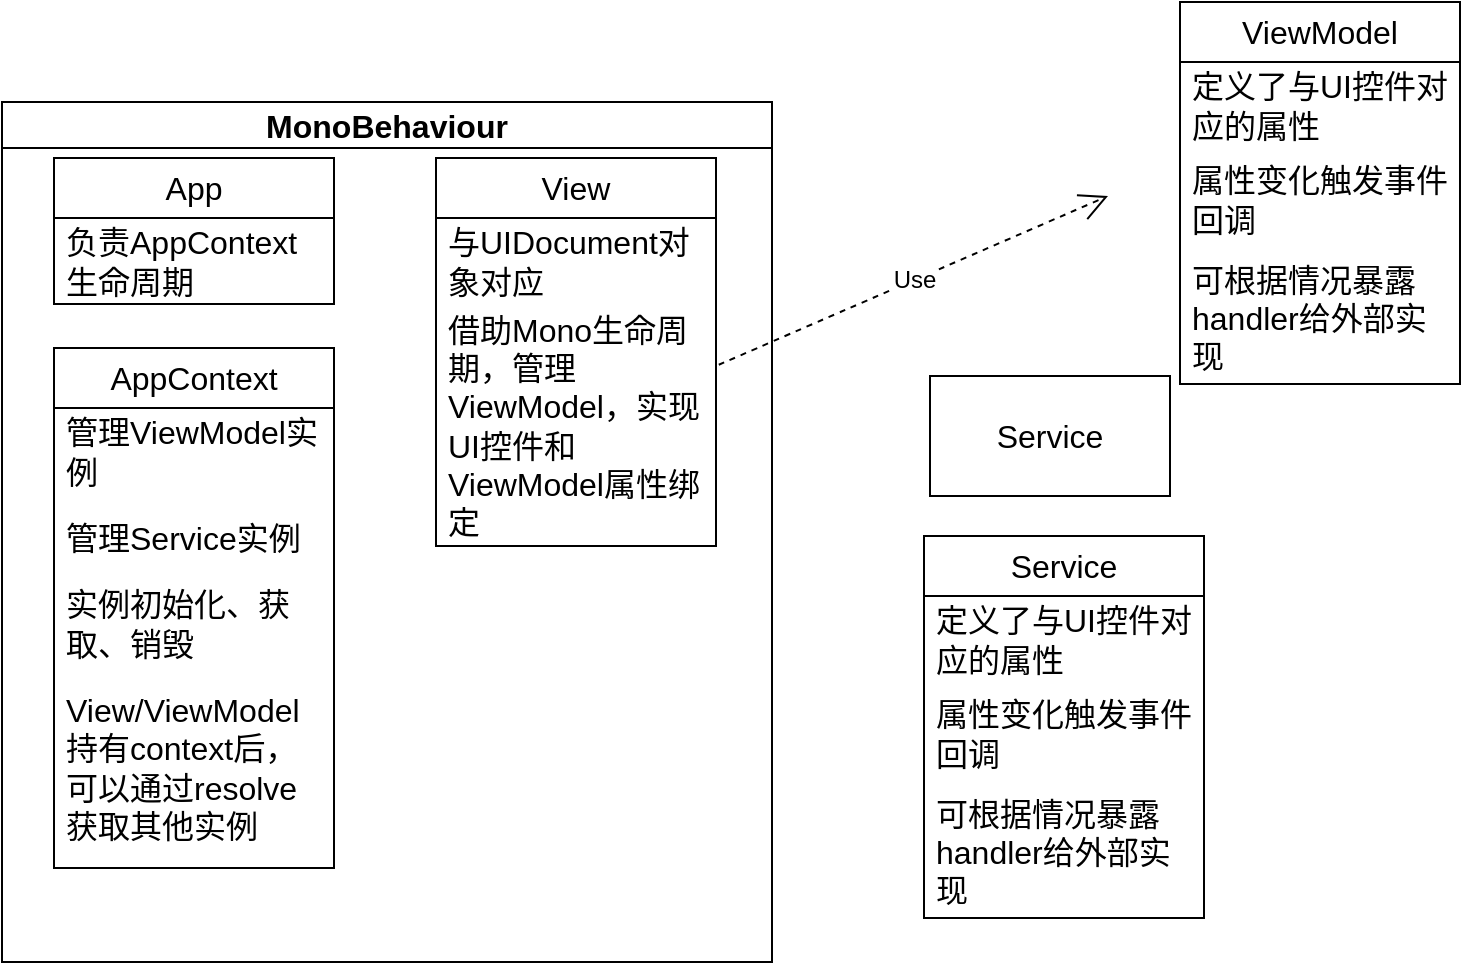 <mxfile version="22.1.9" type="github">
  <diagram name="第 1 页" id="T1hm3NFdJWtpMFPrzZjp">
    <mxGraphModel dx="970" dy="662" grid="0" gridSize="10" guides="1" tooltips="1" connect="1" arrows="1" fold="1" page="0" pageScale="1" pageWidth="827" pageHeight="1169" math="0" shadow="0">
      <root>
        <mxCell id="0" />
        <mxCell id="1" parent="0" />
        <mxCell id="SM4QAHY1-ri_biB7Se2_-5" value="Service" style="rounded=0;whiteSpace=wrap;html=1;fontSize=16;" vertex="1" parent="1">
          <mxGeometry x="79" y="256" width="120" height="60" as="geometry" />
        </mxCell>
        <mxCell id="SM4QAHY1-ri_biB7Se2_-12" value="MonoBehaviour" style="swimlane;whiteSpace=wrap;html=1;fontSize=16;" vertex="1" parent="1">
          <mxGeometry x="-385" y="119" width="385" height="430" as="geometry" />
        </mxCell>
        <mxCell id="SM4QAHY1-ri_biB7Se2_-7" value="App" style="swimlane;fontStyle=0;childLayout=stackLayout;horizontal=1;startSize=30;horizontalStack=0;resizeParent=1;resizeParentMax=0;resizeLast=0;collapsible=1;marginBottom=0;whiteSpace=wrap;html=1;fontSize=16;" vertex="1" parent="SM4QAHY1-ri_biB7Se2_-12">
          <mxGeometry x="26" y="28" width="140" height="73" as="geometry" />
        </mxCell>
        <mxCell id="SM4QAHY1-ri_biB7Se2_-9" value="负责AppContext生命周期" style="text;strokeColor=none;fillColor=none;align=left;verticalAlign=middle;spacingLeft=4;spacingRight=4;overflow=hidden;points=[[0,0.5],[1,0.5]];portConstraint=eastwest;rotatable=0;whiteSpace=wrap;html=1;fontSize=16;" vertex="1" parent="SM4QAHY1-ri_biB7Se2_-7">
          <mxGeometry y="30" width="140" height="43" as="geometry" />
        </mxCell>
        <mxCell id="SM4QAHY1-ri_biB7Se2_-13" value="AppContext" style="swimlane;fontStyle=0;childLayout=stackLayout;horizontal=1;startSize=30;horizontalStack=0;resizeParent=1;resizeParentMax=0;resizeLast=0;collapsible=1;marginBottom=0;whiteSpace=wrap;html=1;fontSize=16;" vertex="1" parent="SM4QAHY1-ri_biB7Se2_-12">
          <mxGeometry x="26" y="123" width="140" height="260" as="geometry" />
        </mxCell>
        <mxCell id="SM4QAHY1-ri_biB7Se2_-33" value="管理ViewModel实例" style="text;strokeColor=none;fillColor=none;align=left;verticalAlign=middle;spacingLeft=4;spacingRight=4;overflow=hidden;points=[[0,0.5],[1,0.5]];portConstraint=eastwest;rotatable=0;whiteSpace=wrap;html=1;fontSize=16;" vertex="1" parent="SM4QAHY1-ri_biB7Se2_-13">
          <mxGeometry y="30" width="140" height="43" as="geometry" />
        </mxCell>
        <mxCell id="SM4QAHY1-ri_biB7Se2_-14" value="管理Service实例" style="text;strokeColor=none;fillColor=none;align=left;verticalAlign=middle;spacingLeft=4;spacingRight=4;overflow=hidden;points=[[0,0.5],[1,0.5]];portConstraint=eastwest;rotatable=0;whiteSpace=wrap;html=1;fontSize=16;" vertex="1" parent="SM4QAHY1-ri_biB7Se2_-13">
          <mxGeometry y="73" width="140" height="43" as="geometry" />
        </mxCell>
        <mxCell id="SM4QAHY1-ri_biB7Se2_-35" value="实例初始化、获取、销毁" style="text;strokeColor=none;fillColor=none;align=left;verticalAlign=middle;spacingLeft=4;spacingRight=4;overflow=hidden;points=[[0,0.5],[1,0.5]];portConstraint=eastwest;rotatable=0;whiteSpace=wrap;html=1;fontSize=16;" vertex="1" parent="SM4QAHY1-ri_biB7Se2_-13">
          <mxGeometry y="116" width="140" height="43" as="geometry" />
        </mxCell>
        <mxCell id="SM4QAHY1-ri_biB7Se2_-15" value="View/ViewModel持有context后，可以通过resolve获取其他实例" style="text;strokeColor=none;fillColor=none;align=left;verticalAlign=middle;spacingLeft=4;spacingRight=4;overflow=hidden;points=[[0,0.5],[1,0.5]];portConstraint=eastwest;rotatable=0;whiteSpace=wrap;html=1;fontSize=16;" vertex="1" parent="SM4QAHY1-ri_biB7Se2_-13">
          <mxGeometry y="159" width="140" height="101" as="geometry" />
        </mxCell>
        <mxCell id="SM4QAHY1-ri_biB7Se2_-16" value="View" style="swimlane;fontStyle=0;childLayout=stackLayout;horizontal=1;startSize=30;horizontalStack=0;resizeParent=1;resizeParentMax=0;resizeLast=0;collapsible=1;marginBottom=0;whiteSpace=wrap;html=1;fontSize=16;" vertex="1" parent="SM4QAHY1-ri_biB7Se2_-12">
          <mxGeometry x="217" y="28" width="140" height="194" as="geometry" />
        </mxCell>
        <mxCell id="SM4QAHY1-ri_biB7Se2_-17" value="与UIDocument对象对应" style="text;strokeColor=none;fillColor=none;align=left;verticalAlign=middle;spacingLeft=4;spacingRight=4;overflow=hidden;points=[[0,0.5],[1,0.5]];portConstraint=eastwest;rotatable=0;whiteSpace=wrap;html=1;fontSize=16;" vertex="1" parent="SM4QAHY1-ri_biB7Se2_-16">
          <mxGeometry y="30" width="140" height="43" as="geometry" />
        </mxCell>
        <mxCell id="SM4QAHY1-ri_biB7Se2_-18" value="借助Mono生命周期，管理ViewModel，实现UI控件和ViewModel属性绑定&lt;br&gt;" style="text;strokeColor=none;fillColor=none;align=left;verticalAlign=middle;spacingLeft=4;spacingRight=4;overflow=hidden;points=[[0,0.5],[1,0.5]];portConstraint=eastwest;rotatable=0;whiteSpace=wrap;html=1;fontSize=16;" vertex="1" parent="SM4QAHY1-ri_biB7Se2_-16">
          <mxGeometry y="73" width="140" height="121" as="geometry" />
        </mxCell>
        <mxCell id="SM4QAHY1-ri_biB7Se2_-19" value="Use" style="endArrow=open;endSize=12;dashed=1;html=1;rounded=0;fontSize=12;edgeStyle=none;curved=1;exitX=1.01;exitY=0.251;exitDx=0;exitDy=0;exitPerimeter=0;entryX=0;entryY=0.5;entryDx=0;entryDy=0;" edge="1" parent="1" source="SM4QAHY1-ri_biB7Se2_-18">
          <mxGeometry width="160" relative="1" as="geometry">
            <mxPoint x="52" y="211" as="sourcePoint" />
            <mxPoint x="168" y="166" as="targetPoint" />
          </mxGeometry>
        </mxCell>
        <mxCell id="SM4QAHY1-ri_biB7Se2_-20" value="ViewModel" style="swimlane;fontStyle=0;childLayout=stackLayout;horizontal=1;startSize=30;horizontalStack=0;resizeParent=1;resizeParentMax=0;resizeLast=0;collapsible=1;marginBottom=0;whiteSpace=wrap;html=1;fontSize=16;" vertex="1" parent="1">
          <mxGeometry x="204" y="69" width="140" height="191" as="geometry" />
        </mxCell>
        <mxCell id="SM4QAHY1-ri_biB7Se2_-21" value="定义了与UI控件对应的属性" style="text;strokeColor=none;fillColor=none;align=left;verticalAlign=middle;spacingLeft=4;spacingRight=4;overflow=hidden;points=[[0,0.5],[1,0.5]];portConstraint=eastwest;rotatable=0;whiteSpace=wrap;html=1;fontSize=16;" vertex="1" parent="SM4QAHY1-ri_biB7Se2_-20">
          <mxGeometry y="30" width="140" height="43" as="geometry" />
        </mxCell>
        <mxCell id="SM4QAHY1-ri_biB7Se2_-22" value="属性变化触发事件回调" style="text;strokeColor=none;fillColor=none;align=left;verticalAlign=middle;spacingLeft=4;spacingRight=4;overflow=hidden;points=[[0,0.5],[1,0.5]];portConstraint=eastwest;rotatable=0;whiteSpace=wrap;html=1;fontSize=16;" vertex="1" parent="SM4QAHY1-ri_biB7Se2_-20">
          <mxGeometry y="73" width="140" height="51" as="geometry" />
        </mxCell>
        <mxCell id="SM4QAHY1-ri_biB7Se2_-23" value="可根据情况暴露handler给外部实现" style="text;strokeColor=none;fillColor=none;align=left;verticalAlign=middle;spacingLeft=4;spacingRight=4;overflow=hidden;points=[[0,0.5],[1,0.5]];portConstraint=eastwest;rotatable=0;whiteSpace=wrap;html=1;fontSize=16;" vertex="1" parent="SM4QAHY1-ri_biB7Se2_-20">
          <mxGeometry y="124" width="140" height="67" as="geometry" />
        </mxCell>
        <mxCell id="SM4QAHY1-ri_biB7Se2_-24" value="Service" style="swimlane;fontStyle=0;childLayout=stackLayout;horizontal=1;startSize=30;horizontalStack=0;resizeParent=1;resizeParentMax=0;resizeLast=0;collapsible=1;marginBottom=0;whiteSpace=wrap;html=1;fontSize=16;" vertex="1" parent="1">
          <mxGeometry x="76" y="336" width="140" height="191" as="geometry" />
        </mxCell>
        <mxCell id="SM4QAHY1-ri_biB7Se2_-25" value="定义了与UI控件对应的属性" style="text;strokeColor=none;fillColor=none;align=left;verticalAlign=middle;spacingLeft=4;spacingRight=4;overflow=hidden;points=[[0,0.5],[1,0.5]];portConstraint=eastwest;rotatable=0;whiteSpace=wrap;html=1;fontSize=16;" vertex="1" parent="SM4QAHY1-ri_biB7Se2_-24">
          <mxGeometry y="30" width="140" height="43" as="geometry" />
        </mxCell>
        <mxCell id="SM4QAHY1-ri_biB7Se2_-26" value="属性变化触发事件回调" style="text;strokeColor=none;fillColor=none;align=left;verticalAlign=middle;spacingLeft=4;spacingRight=4;overflow=hidden;points=[[0,0.5],[1,0.5]];portConstraint=eastwest;rotatable=0;whiteSpace=wrap;html=1;fontSize=16;" vertex="1" parent="SM4QAHY1-ri_biB7Se2_-24">
          <mxGeometry y="73" width="140" height="51" as="geometry" />
        </mxCell>
        <mxCell id="SM4QAHY1-ri_biB7Se2_-27" value="可根据情况暴露handler给外部实现" style="text;strokeColor=none;fillColor=none;align=left;verticalAlign=middle;spacingLeft=4;spacingRight=4;overflow=hidden;points=[[0,0.5],[1,0.5]];portConstraint=eastwest;rotatable=0;whiteSpace=wrap;html=1;fontSize=16;" vertex="1" parent="SM4QAHY1-ri_biB7Se2_-24">
          <mxGeometry y="124" width="140" height="67" as="geometry" />
        </mxCell>
      </root>
    </mxGraphModel>
  </diagram>
</mxfile>

